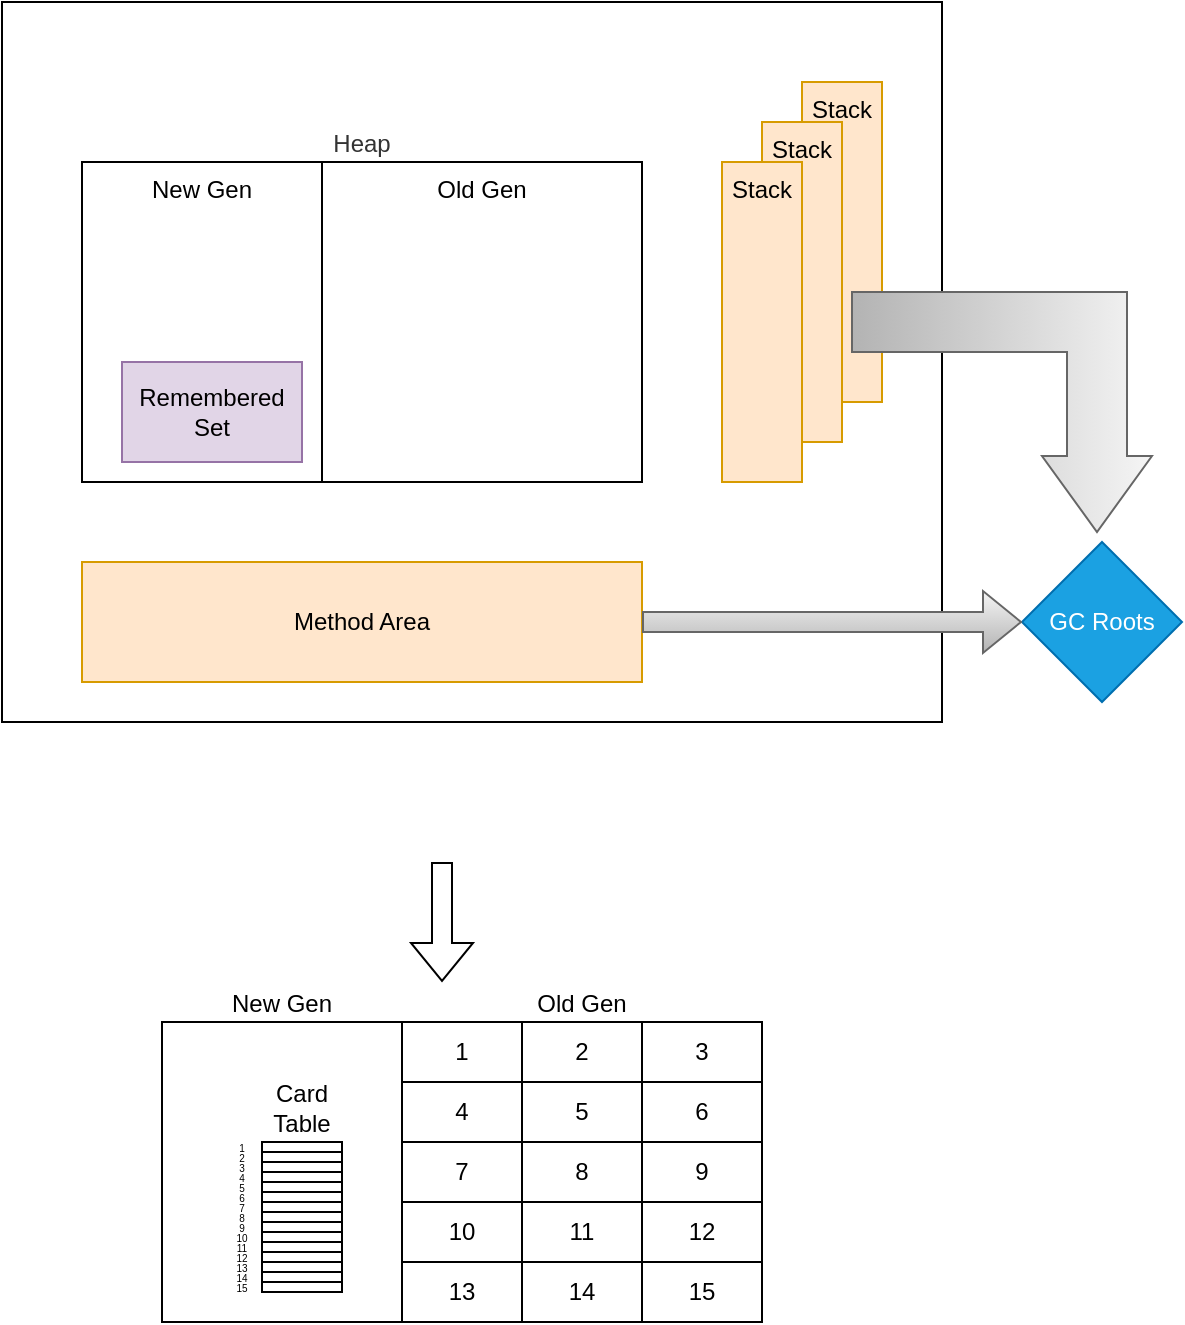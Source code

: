 <mxfile version="23.0.2" type="github">
  <diagram name="第 1 页" id="aTgfJ98yVVHF9qyIf9Ut">
    <mxGraphModel dx="500" dy="252" grid="1" gridSize="10" guides="1" tooltips="1" connect="1" arrows="1" fold="1" page="1" pageScale="1" pageWidth="827" pageHeight="1169" math="0" shadow="0">
      <root>
        <mxCell id="0" />
        <mxCell id="1" parent="0" />
        <mxCell id="jQ0KqUvkUHR8p74bPFUn-11" value="" style="rounded=0;whiteSpace=wrap;html=1;" vertex="1" parent="1">
          <mxGeometry x="80" y="40" width="470" height="360" as="geometry" />
        </mxCell>
        <mxCell id="jQ0KqUvkUHR8p74bPFUn-1" value="Heap" style="rounded=0;whiteSpace=wrap;html=1;verticalAlign=bottom;fillColor=#f5f5f5;strokeColor=#666666;fontColor=#333333;horizontal=1;labelPosition=center;verticalLabelPosition=top;align=center;" vertex="1" parent="1">
          <mxGeometry x="120" y="120" width="280" height="160" as="geometry" />
        </mxCell>
        <mxCell id="jQ0KqUvkUHR8p74bPFUn-5" value="Stack" style="rounded=0;whiteSpace=wrap;html=1;verticalAlign=top;fillColor=#ffe6cc;strokeColor=#d79b00;" vertex="1" parent="1">
          <mxGeometry x="480" y="80" width="40" height="160" as="geometry" />
        </mxCell>
        <mxCell id="jQ0KqUvkUHR8p74bPFUn-4" value="Stack" style="rounded=0;whiteSpace=wrap;html=1;verticalAlign=top;fillColor=#ffe6cc;strokeColor=#d79b00;" vertex="1" parent="1">
          <mxGeometry x="460" y="100" width="40" height="160" as="geometry" />
        </mxCell>
        <mxCell id="jQ0KqUvkUHR8p74bPFUn-3" value="Stack" style="rounded=0;whiteSpace=wrap;html=1;verticalAlign=top;fillColor=#ffe6cc;strokeColor=#d79b00;" vertex="1" parent="1">
          <mxGeometry x="440" y="120" width="40" height="160" as="geometry" />
        </mxCell>
        <mxCell id="jQ0KqUvkUHR8p74bPFUn-7" value="Method Area" style="rounded=0;whiteSpace=wrap;html=1;fillColor=#ffe6cc;strokeColor=#d79b00;" vertex="1" parent="1">
          <mxGeometry x="120" y="320" width="280" height="60" as="geometry" />
        </mxCell>
        <mxCell id="jQ0KqUvkUHR8p74bPFUn-8" value="GC Roots" style="rhombus;whiteSpace=wrap;html=1;fillColor=#1ba1e2;fontColor=#ffffff;strokeColor=#006EAF;" vertex="1" parent="1">
          <mxGeometry x="590" y="310" width="80" height="80" as="geometry" />
        </mxCell>
        <mxCell id="jQ0KqUvkUHR8p74bPFUn-12" value="" style="shape=flexArrow;endArrow=classic;html=1;rounded=0;entryX=0;entryY=0.5;entryDx=0;entryDy=0;exitX=1;exitY=0.5;exitDx=0;exitDy=0;fillColor=#f5f5f5;gradientColor=#b3b3b3;strokeColor=#666666;" edge="1" parent="1" source="jQ0KqUvkUHR8p74bPFUn-7" target="jQ0KqUvkUHR8p74bPFUn-8">
          <mxGeometry width="50" height="50" relative="1" as="geometry">
            <mxPoint x="410" y="280" as="sourcePoint" />
            <mxPoint x="460" y="230" as="targetPoint" />
          </mxGeometry>
        </mxCell>
        <mxCell id="jQ0KqUvkUHR8p74bPFUn-14" value="" style="html=1;shadow=0;dashed=0;align=center;verticalAlign=middle;shape=mxgraph.arrows2.bendArrow;dy=15;dx=38;notch=0;arrowHead=55;rounded=0;rotation=90;fillColor=#f5f5f5;gradientColor=#b3b3b3;strokeColor=#666666;" vertex="1" parent="1">
          <mxGeometry x="520" y="170" width="120" height="150" as="geometry" />
        </mxCell>
        <mxCell id="jQ0KqUvkUHR8p74bPFUn-17" value="New Gen" style="rounded=0;whiteSpace=wrap;html=1;verticalAlign=top;" vertex="1" parent="1">
          <mxGeometry x="120" y="120" width="120" height="160" as="geometry" />
        </mxCell>
        <mxCell id="jQ0KqUvkUHR8p74bPFUn-18" value="Old Gen" style="rounded=0;whiteSpace=wrap;html=1;verticalAlign=top;" vertex="1" parent="1">
          <mxGeometry x="240" y="120" width="160" height="160" as="geometry" />
        </mxCell>
        <mxCell id="jQ0KqUvkUHR8p74bPFUn-19" value="Remembered Set" style="rounded=0;whiteSpace=wrap;html=1;fillColor=#e1d5e7;strokeColor=#9673a6;" vertex="1" parent="1">
          <mxGeometry x="140" y="220" width="90" height="50" as="geometry" />
        </mxCell>
        <mxCell id="jQ0KqUvkUHR8p74bPFUn-20" value="" style="shape=flexArrow;endArrow=classic;html=1;rounded=0;" edge="1" parent="1">
          <mxGeometry width="50" height="50" relative="1" as="geometry">
            <mxPoint x="300" y="470" as="sourcePoint" />
            <mxPoint x="300" y="530" as="targetPoint" />
          </mxGeometry>
        </mxCell>
        <mxCell id="jQ0KqUvkUHR8p74bPFUn-21" value="New Gen" style="rounded=0;whiteSpace=wrap;html=1;verticalAlign=bottom;labelPosition=center;verticalLabelPosition=top;align=center;" vertex="1" parent="1">
          <mxGeometry x="160" y="550" width="120" height="150" as="geometry" />
        </mxCell>
        <mxCell id="jQ0KqUvkUHR8p74bPFUn-22" value="Old Gen" style="rounded=0;whiteSpace=wrap;html=1;verticalAlign=bottom;labelPosition=center;verticalLabelPosition=top;align=center;" vertex="1" parent="1">
          <mxGeometry x="280" y="550" width="180" height="150" as="geometry" />
        </mxCell>
        <mxCell id="jQ0KqUvkUHR8p74bPFUn-23" value="1" style="rounded=0;whiteSpace=wrap;html=1;" vertex="1" parent="1">
          <mxGeometry x="280" y="550" width="60" height="30" as="geometry" />
        </mxCell>
        <mxCell id="jQ0KqUvkUHR8p74bPFUn-24" value="2" style="rounded=0;whiteSpace=wrap;html=1;" vertex="1" parent="1">
          <mxGeometry x="340" y="550" width="60" height="30" as="geometry" />
        </mxCell>
        <mxCell id="jQ0KqUvkUHR8p74bPFUn-25" value="3" style="rounded=0;whiteSpace=wrap;html=1;" vertex="1" parent="1">
          <mxGeometry x="400" y="550" width="60" height="30" as="geometry" />
        </mxCell>
        <mxCell id="jQ0KqUvkUHR8p74bPFUn-26" value="4" style="rounded=0;whiteSpace=wrap;html=1;" vertex="1" parent="1">
          <mxGeometry x="280" y="580" width="60" height="30" as="geometry" />
        </mxCell>
        <mxCell id="jQ0KqUvkUHR8p74bPFUn-27" value="5" style="rounded=0;whiteSpace=wrap;html=1;" vertex="1" parent="1">
          <mxGeometry x="340" y="580" width="60" height="30" as="geometry" />
        </mxCell>
        <mxCell id="jQ0KqUvkUHR8p74bPFUn-28" value="6" style="rounded=0;whiteSpace=wrap;html=1;" vertex="1" parent="1">
          <mxGeometry x="400" y="580" width="60" height="30" as="geometry" />
        </mxCell>
        <mxCell id="jQ0KqUvkUHR8p74bPFUn-29" value="7" style="rounded=0;whiteSpace=wrap;html=1;" vertex="1" parent="1">
          <mxGeometry x="280" y="610" width="60" height="30" as="geometry" />
        </mxCell>
        <mxCell id="jQ0KqUvkUHR8p74bPFUn-30" value="8" style="rounded=0;whiteSpace=wrap;html=1;" vertex="1" parent="1">
          <mxGeometry x="340" y="610" width="60" height="30" as="geometry" />
        </mxCell>
        <mxCell id="jQ0KqUvkUHR8p74bPFUn-31" value="9" style="rounded=0;whiteSpace=wrap;html=1;" vertex="1" parent="1">
          <mxGeometry x="400" y="610" width="60" height="30" as="geometry" />
        </mxCell>
        <mxCell id="jQ0KqUvkUHR8p74bPFUn-32" value="10" style="rounded=0;whiteSpace=wrap;html=1;" vertex="1" parent="1">
          <mxGeometry x="280" y="640" width="60" height="30" as="geometry" />
        </mxCell>
        <mxCell id="jQ0KqUvkUHR8p74bPFUn-33" value="11" style="rounded=0;whiteSpace=wrap;html=1;" vertex="1" parent="1">
          <mxGeometry x="340" y="640" width="60" height="30" as="geometry" />
        </mxCell>
        <mxCell id="jQ0KqUvkUHR8p74bPFUn-34" value="12" style="rounded=0;whiteSpace=wrap;html=1;" vertex="1" parent="1">
          <mxGeometry x="400" y="640" width="60" height="30" as="geometry" />
        </mxCell>
        <mxCell id="jQ0KqUvkUHR8p74bPFUn-35" value="13" style="rounded=0;whiteSpace=wrap;html=1;" vertex="1" parent="1">
          <mxGeometry x="280" y="670" width="60" height="30" as="geometry" />
        </mxCell>
        <mxCell id="jQ0KqUvkUHR8p74bPFUn-36" value="14" style="rounded=0;whiteSpace=wrap;html=1;" vertex="1" parent="1">
          <mxGeometry x="340" y="670" width="60" height="30" as="geometry" />
        </mxCell>
        <mxCell id="jQ0KqUvkUHR8p74bPFUn-37" value="15" style="rounded=0;whiteSpace=wrap;html=1;" vertex="1" parent="1">
          <mxGeometry x="400" y="670" width="60" height="30" as="geometry" />
        </mxCell>
        <mxCell id="jQ0KqUvkUHR8p74bPFUn-38" value="Card Table" style="rounded=0;whiteSpace=wrap;html=1;labelPosition=center;verticalLabelPosition=top;align=center;verticalAlign=bottom;" vertex="1" parent="1">
          <mxGeometry x="210" y="610" width="40" height="75" as="geometry" />
        </mxCell>
        <mxCell id="jQ0KqUvkUHR8p74bPFUn-39" value="" style="rounded=0;whiteSpace=wrap;html=1;" vertex="1" parent="1">
          <mxGeometry x="210" y="610" width="40" height="5" as="geometry" />
        </mxCell>
        <mxCell id="jQ0KqUvkUHR8p74bPFUn-40" value="" style="rounded=0;whiteSpace=wrap;html=1;" vertex="1" parent="1">
          <mxGeometry x="210" y="615" width="40" height="5" as="geometry" />
        </mxCell>
        <mxCell id="jQ0KqUvkUHR8p74bPFUn-41" value="" style="rounded=0;whiteSpace=wrap;html=1;" vertex="1" parent="1">
          <mxGeometry x="210" y="620" width="40" height="5" as="geometry" />
        </mxCell>
        <mxCell id="jQ0KqUvkUHR8p74bPFUn-42" value="" style="rounded=0;whiteSpace=wrap;html=1;" vertex="1" parent="1">
          <mxGeometry x="210" y="625" width="40" height="5" as="geometry" />
        </mxCell>
        <mxCell id="jQ0KqUvkUHR8p74bPFUn-43" value="" style="rounded=0;whiteSpace=wrap;html=1;" vertex="1" parent="1">
          <mxGeometry x="210" y="630" width="40" height="5" as="geometry" />
        </mxCell>
        <mxCell id="jQ0KqUvkUHR8p74bPFUn-44" value="" style="rounded=0;whiteSpace=wrap;html=1;" vertex="1" parent="1">
          <mxGeometry x="210" y="635" width="40" height="5" as="geometry" />
        </mxCell>
        <mxCell id="jQ0KqUvkUHR8p74bPFUn-45" value="" style="rounded=0;whiteSpace=wrap;html=1;" vertex="1" parent="1">
          <mxGeometry x="210" y="640" width="40" height="5" as="geometry" />
        </mxCell>
        <mxCell id="jQ0KqUvkUHR8p74bPFUn-46" value="" style="rounded=0;whiteSpace=wrap;html=1;" vertex="1" parent="1">
          <mxGeometry x="210" y="645" width="40" height="5" as="geometry" />
        </mxCell>
        <mxCell id="jQ0KqUvkUHR8p74bPFUn-47" value="" style="rounded=0;whiteSpace=wrap;html=1;" vertex="1" parent="1">
          <mxGeometry x="210" y="650" width="40" height="5" as="geometry" />
        </mxCell>
        <mxCell id="jQ0KqUvkUHR8p74bPFUn-48" value="" style="rounded=0;whiteSpace=wrap;html=1;" vertex="1" parent="1">
          <mxGeometry x="210" y="655" width="40" height="5" as="geometry" />
        </mxCell>
        <mxCell id="jQ0KqUvkUHR8p74bPFUn-49" value="" style="rounded=0;whiteSpace=wrap;html=1;" vertex="1" parent="1">
          <mxGeometry x="210" y="660" width="40" height="5" as="geometry" />
        </mxCell>
        <mxCell id="jQ0KqUvkUHR8p74bPFUn-50" value="" style="rounded=0;whiteSpace=wrap;html=1;" vertex="1" parent="1">
          <mxGeometry x="210" y="665" width="40" height="5" as="geometry" />
        </mxCell>
        <mxCell id="jQ0KqUvkUHR8p74bPFUn-51" value="" style="rounded=0;whiteSpace=wrap;html=1;" vertex="1" parent="1">
          <mxGeometry x="210" y="670" width="40" height="5" as="geometry" />
        </mxCell>
        <mxCell id="jQ0KqUvkUHR8p74bPFUn-52" value="" style="rounded=0;whiteSpace=wrap;html=1;" vertex="1" parent="1">
          <mxGeometry x="210" y="675" width="40" height="5" as="geometry" />
        </mxCell>
        <mxCell id="jQ0KqUvkUHR8p74bPFUn-53" value="" style="rounded=0;whiteSpace=wrap;html=1;" vertex="1" parent="1">
          <mxGeometry x="210" y="680" width="40" height="5" as="geometry" />
        </mxCell>
        <mxCell id="jQ0KqUvkUHR8p74bPFUn-54" value="&lt;p style=&quot;line-height: 100%; font-size: 5px;&quot;&gt;&lt;font style=&quot;font-size: 5px;&quot;&gt;1&lt;br&gt;2&lt;br&gt;3&lt;br&gt;4&lt;br&gt;5&lt;br&gt;6&lt;br&gt;7&lt;br&gt;8&lt;br&gt;9&lt;br&gt;10&lt;br&gt;11&lt;br&gt;12&lt;br&gt;13&lt;br&gt;14&lt;br&gt;&lt;/font&gt;15&lt;/p&gt;" style="text;html=1;strokeColor=none;fillColor=none;align=center;verticalAlign=middle;whiteSpace=wrap;rounded=0;" vertex="1" parent="1">
          <mxGeometry x="170" y="632.5" width="60" height="30" as="geometry" />
        </mxCell>
      </root>
    </mxGraphModel>
  </diagram>
</mxfile>
